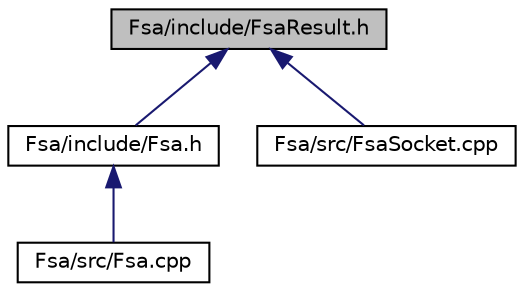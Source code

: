 digraph "Fsa/include/FsaResult.h"
{
 // LATEX_PDF_SIZE
  edge [fontname="Helvetica",fontsize="10",labelfontname="Helvetica",labelfontsize="10"];
  node [fontname="Helvetica",fontsize="10",shape=record];
  Node1 [label="Fsa/include/FsaResult.h",height=0.2,width=0.4,color="black", fillcolor="grey75", style="filled", fontcolor="black",tooltip=" "];
  Node1 -> Node2 [dir="back",color="midnightblue",fontsize="10",style="solid",fontname="Helvetica"];
  Node2 [label="Fsa/include/Fsa.h",height=0.2,width=0.4,color="black", fillcolor="white", style="filled",URL="$_fsa_8h.html",tooltip=" "];
  Node2 -> Node3 [dir="back",color="midnightblue",fontsize="10",style="solid",fontname="Helvetica"];
  Node3 [label="Fsa/src/Fsa.cpp",height=0.2,width=0.4,color="black", fillcolor="white", style="filled",URL="$_fsa_8cpp.html",tooltip=" "];
  Node1 -> Node4 [dir="back",color="midnightblue",fontsize="10",style="solid",fontname="Helvetica"];
  Node4 [label="Fsa/src/FsaSocket.cpp",height=0.2,width=0.4,color="black", fillcolor="white", style="filled",URL="$_fsa_socket_8cpp.html",tooltip=" "];
}
